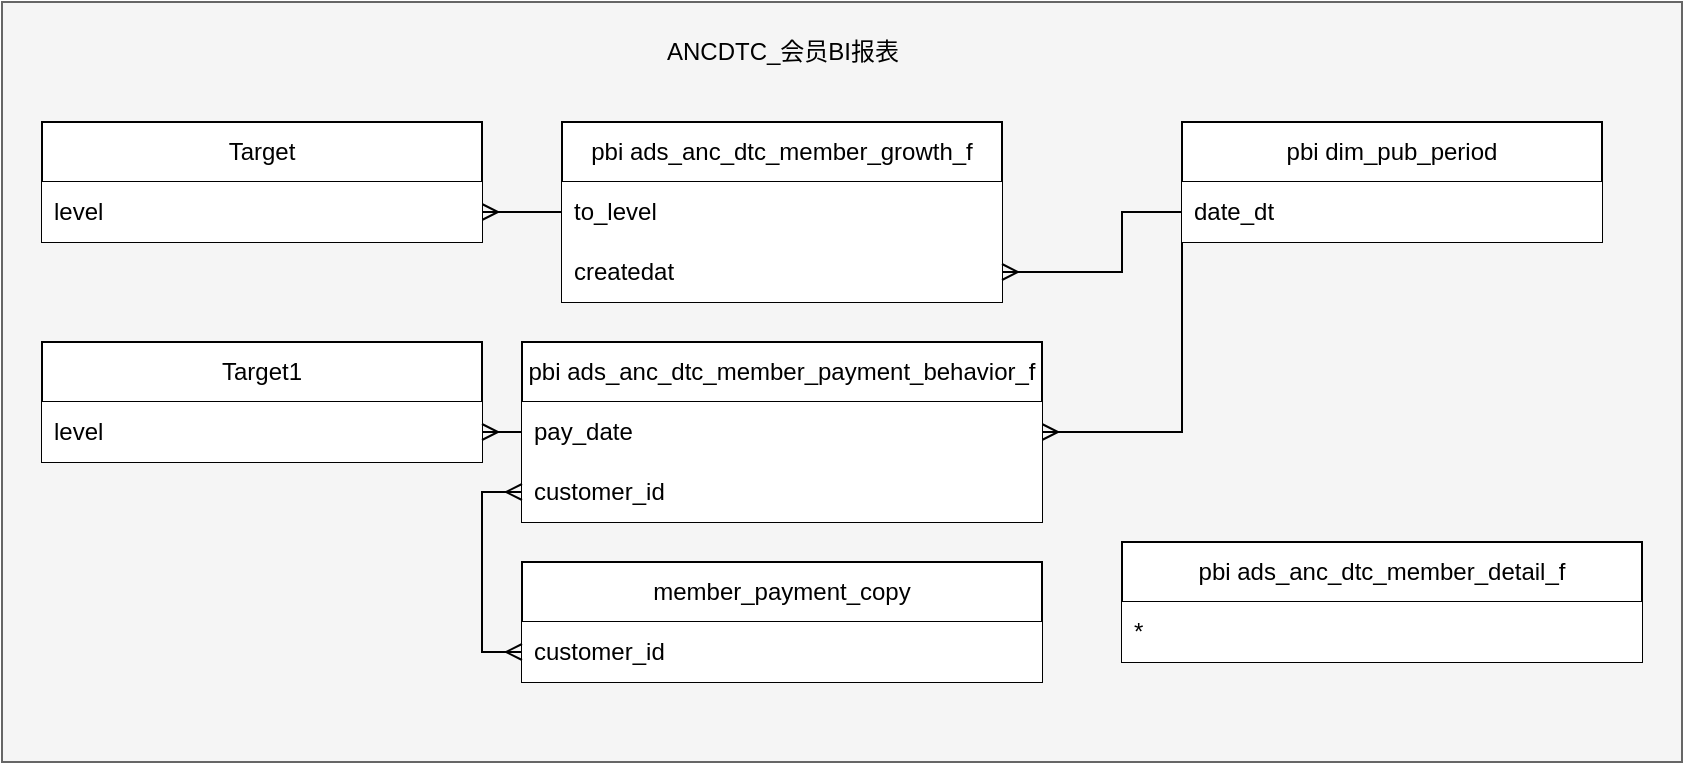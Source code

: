 <mxfile version="22.1.11" type="github">
  <diagram name="第 1 页" id="PPGM_jvPmuT8LZWkXBkn">
    <mxGraphModel dx="1763" dy="474" grid="1" gridSize="10" guides="1" tooltips="1" connect="1" arrows="1" fold="1" page="1" pageScale="1" pageWidth="827" pageHeight="1169" math="0" shadow="0">
      <root>
        <mxCell id="0" />
        <mxCell id="1" parent="0" />
        <mxCell id="_I4gQ5q0O5wpezI2B0FQ-1" value="" style="rounded=0;whiteSpace=wrap;html=1;fillColor=#f5f5f5;fontColor=#333333;strokeColor=#666666;" vertex="1" parent="1">
          <mxGeometry x="-30" y="70" width="840" height="380" as="geometry" />
        </mxCell>
        <mxCell id="_I4gQ5q0O5wpezI2B0FQ-19" style="edgeStyle=orthogonalEdgeStyle;rounded=0;orthogonalLoop=1;jettySize=auto;html=1;exitX=0;exitY=0.5;exitDx=0;exitDy=0;entryX=1;entryY=0.75;entryDx=0;entryDy=0;endArrow=ERmany;endFill=0;" edge="1" parent="1" source="_I4gQ5q0O5wpezI2B0FQ-2" target="_I4gQ5q0O5wpezI2B0FQ-15">
          <mxGeometry relative="1" as="geometry" />
        </mxCell>
        <mxCell id="_I4gQ5q0O5wpezI2B0FQ-2" value="pbi ads_anc_dtc_member_growth_f" style="swimlane;fontStyle=0;childLayout=stackLayout;horizontal=1;startSize=30;horizontalStack=0;resizeParent=1;resizeParentMax=0;resizeLast=0;collapsible=1;marginBottom=0;whiteSpace=wrap;html=1;" vertex="1" parent="1">
          <mxGeometry x="250" y="130" width="220" height="90" as="geometry" />
        </mxCell>
        <mxCell id="_I4gQ5q0O5wpezI2B0FQ-17" value="to_level" style="text;strokeColor=none;fillColor=default;align=left;verticalAlign=middle;spacingLeft=4;spacingRight=4;overflow=hidden;points=[[0,0.5],[1,0.5]];portConstraint=eastwest;rotatable=0;whiteSpace=wrap;html=1;" vertex="1" parent="_I4gQ5q0O5wpezI2B0FQ-2">
          <mxGeometry y="30" width="220" height="30" as="geometry" />
        </mxCell>
        <mxCell id="_I4gQ5q0O5wpezI2B0FQ-3" value="createdat" style="text;strokeColor=none;fillColor=default;align=left;verticalAlign=middle;spacingLeft=4;spacingRight=4;overflow=hidden;points=[[0,0.5],[1,0.5]];portConstraint=eastwest;rotatable=0;whiteSpace=wrap;html=1;" vertex="1" parent="_I4gQ5q0O5wpezI2B0FQ-2">
          <mxGeometry y="60" width="220" height="30" as="geometry" />
        </mxCell>
        <mxCell id="_I4gQ5q0O5wpezI2B0FQ-5" style="edgeStyle=orthogonalEdgeStyle;rounded=0;orthogonalLoop=1;jettySize=auto;html=1;exitX=0;exitY=1;exitDx=0;exitDy=0;entryX=1;entryY=0.5;entryDx=0;entryDy=0;endArrow=ERmany;endFill=0;" edge="1" parent="1" source="_I4gQ5q0O5wpezI2B0FQ-6" target="_I4gQ5q0O5wpezI2B0FQ-12">
          <mxGeometry relative="1" as="geometry" />
        </mxCell>
        <mxCell id="_I4gQ5q0O5wpezI2B0FQ-6" value="pbi dim_pub_period" style="swimlane;fontStyle=0;childLayout=stackLayout;horizontal=1;startSize=30;horizontalStack=0;resizeParent=1;resizeParentMax=0;resizeLast=0;collapsible=1;marginBottom=0;whiteSpace=wrap;html=1;" vertex="1" parent="1">
          <mxGeometry x="560" y="130" width="210" height="60" as="geometry" />
        </mxCell>
        <mxCell id="_I4gQ5q0O5wpezI2B0FQ-7" value="date_dt" style="text;align=left;verticalAlign=middle;spacingLeft=4;spacingRight=4;overflow=hidden;points=[[0,0.5],[1,0.5]];portConstraint=eastwest;rotatable=0;whiteSpace=wrap;html=1;fillColor=default;" vertex="1" parent="_I4gQ5q0O5wpezI2B0FQ-6">
          <mxGeometry y="30" width="210" height="30" as="geometry" />
        </mxCell>
        <mxCell id="_I4gQ5q0O5wpezI2B0FQ-8" style="edgeStyle=orthogonalEdgeStyle;rounded=0;orthogonalLoop=1;jettySize=auto;html=1;exitX=0;exitY=0.5;exitDx=0;exitDy=0;entryX=1;entryY=0.5;entryDx=0;entryDy=0;endArrow=ERmany;endFill=0;" edge="1" parent="1" source="_I4gQ5q0O5wpezI2B0FQ-7">
          <mxGeometry relative="1" as="geometry">
            <Array as="points">
              <mxPoint x="530" y="205" />
            </Array>
            <mxPoint x="470" y="205" as="targetPoint" />
          </mxGeometry>
        </mxCell>
        <mxCell id="_I4gQ5q0O5wpezI2B0FQ-9" value="ANCDTC_会员BI报表" style="text;html=1;strokeColor=none;fillColor=none;align=center;verticalAlign=middle;whiteSpace=wrap;rounded=0;" vertex="1" parent="1">
          <mxGeometry x="293.5" y="80" width="133" height="30" as="geometry" />
        </mxCell>
        <mxCell id="_I4gQ5q0O5wpezI2B0FQ-11" value="pbi ads_anc_dtc_member_payment_behavior_f" style="swimlane;fontStyle=0;childLayout=stackLayout;horizontal=1;startSize=30;horizontalStack=0;resizeParent=1;resizeParentMax=0;resizeLast=0;collapsible=1;marginBottom=0;whiteSpace=wrap;html=1;" vertex="1" parent="1">
          <mxGeometry x="230" y="240" width="260" height="90" as="geometry" />
        </mxCell>
        <mxCell id="_I4gQ5q0O5wpezI2B0FQ-12" value="pay_date" style="text;strokeColor=none;fillColor=default;align=left;verticalAlign=middle;spacingLeft=4;spacingRight=4;overflow=hidden;points=[[0,0.5],[1,0.5]];portConstraint=eastwest;rotatable=0;whiteSpace=wrap;html=1;" vertex="1" parent="_I4gQ5q0O5wpezI2B0FQ-11">
          <mxGeometry y="30" width="260" height="30" as="geometry" />
        </mxCell>
        <mxCell id="_I4gQ5q0O5wpezI2B0FQ-25" value="customer_id" style="text;strokeColor=none;fillColor=default;align=left;verticalAlign=middle;spacingLeft=4;spacingRight=4;overflow=hidden;points=[[0,0.5],[1,0.5]];portConstraint=eastwest;rotatable=0;whiteSpace=wrap;html=1;" vertex="1" parent="_I4gQ5q0O5wpezI2B0FQ-11">
          <mxGeometry y="60" width="260" height="30" as="geometry" />
        </mxCell>
        <mxCell id="_I4gQ5q0O5wpezI2B0FQ-15" value="Target" style="swimlane;fontStyle=0;childLayout=stackLayout;horizontal=1;startSize=30;horizontalStack=0;resizeParent=1;resizeParentMax=0;resizeLast=0;collapsible=1;marginBottom=0;whiteSpace=wrap;html=1;" vertex="1" parent="1">
          <mxGeometry x="-10" y="130" width="220" height="60" as="geometry" />
        </mxCell>
        <mxCell id="_I4gQ5q0O5wpezI2B0FQ-16" value="level" style="text;strokeColor=none;fillColor=default;align=left;verticalAlign=middle;spacingLeft=4;spacingRight=4;overflow=hidden;points=[[0,0.5],[1,0.5]];portConstraint=eastwest;rotatable=0;whiteSpace=wrap;html=1;" vertex="1" parent="_I4gQ5q0O5wpezI2B0FQ-15">
          <mxGeometry y="30" width="220" height="30" as="geometry" />
        </mxCell>
        <mxCell id="_I4gQ5q0O5wpezI2B0FQ-20" value="Target1" style="swimlane;fontStyle=0;childLayout=stackLayout;horizontal=1;startSize=30;horizontalStack=0;resizeParent=1;resizeParentMax=0;resizeLast=0;collapsible=1;marginBottom=0;whiteSpace=wrap;html=1;" vertex="1" parent="1">
          <mxGeometry x="-10" y="240" width="220" height="60" as="geometry" />
        </mxCell>
        <mxCell id="_I4gQ5q0O5wpezI2B0FQ-21" value="level" style="text;strokeColor=none;fillColor=default;align=left;verticalAlign=middle;spacingLeft=4;spacingRight=4;overflow=hidden;points=[[0,0.5],[1,0.5]];portConstraint=eastwest;rotatable=0;whiteSpace=wrap;html=1;" vertex="1" parent="_I4gQ5q0O5wpezI2B0FQ-20">
          <mxGeometry y="30" width="220" height="30" as="geometry" />
        </mxCell>
        <mxCell id="_I4gQ5q0O5wpezI2B0FQ-22" style="edgeStyle=orthogonalEdgeStyle;rounded=0;orthogonalLoop=1;jettySize=auto;html=1;exitX=0;exitY=0.5;exitDx=0;exitDy=0;entryX=1;entryY=0.75;entryDx=0;entryDy=0;endArrow=ERmany;endFill=0;" edge="1" parent="1" source="_I4gQ5q0O5wpezI2B0FQ-12" target="_I4gQ5q0O5wpezI2B0FQ-20">
          <mxGeometry relative="1" as="geometry" />
        </mxCell>
        <mxCell id="_I4gQ5q0O5wpezI2B0FQ-23" value="member_payment_copy" style="swimlane;fontStyle=0;childLayout=stackLayout;horizontal=1;startSize=30;horizontalStack=0;resizeParent=1;resizeParentMax=0;resizeLast=0;collapsible=1;marginBottom=0;whiteSpace=wrap;html=1;" vertex="1" parent="1">
          <mxGeometry x="230" y="350" width="260" height="60" as="geometry" />
        </mxCell>
        <mxCell id="_I4gQ5q0O5wpezI2B0FQ-24" value="customer_id" style="text;strokeColor=none;fillColor=default;align=left;verticalAlign=middle;spacingLeft=4;spacingRight=4;overflow=hidden;points=[[0,0.5],[1,0.5]];portConstraint=eastwest;rotatable=0;whiteSpace=wrap;html=1;" vertex="1" parent="_I4gQ5q0O5wpezI2B0FQ-23">
          <mxGeometry y="30" width="260" height="30" as="geometry" />
        </mxCell>
        <mxCell id="_I4gQ5q0O5wpezI2B0FQ-26" style="rounded=0;orthogonalLoop=1;jettySize=auto;html=1;exitX=0;exitY=0.5;exitDx=0;exitDy=0;entryX=0;entryY=0.5;entryDx=0;entryDy=0;edgeStyle=orthogonalEdgeStyle;endArrow=ERmany;endFill=0;startArrow=ERmany;startFill=0;" edge="1" parent="1" source="_I4gQ5q0O5wpezI2B0FQ-25" target="_I4gQ5q0O5wpezI2B0FQ-24">
          <mxGeometry relative="1" as="geometry" />
        </mxCell>
        <mxCell id="_I4gQ5q0O5wpezI2B0FQ-27" value="pbi ads_anc_dtc_member_detail_f" style="swimlane;fontStyle=0;childLayout=stackLayout;horizontal=1;startSize=30;horizontalStack=0;resizeParent=1;resizeParentMax=0;resizeLast=0;collapsible=1;marginBottom=0;whiteSpace=wrap;html=1;" vertex="1" parent="1">
          <mxGeometry x="530" y="340" width="260" height="60" as="geometry" />
        </mxCell>
        <mxCell id="_I4gQ5q0O5wpezI2B0FQ-28" value="*" style="text;strokeColor=none;fillColor=default;align=left;verticalAlign=middle;spacingLeft=4;spacingRight=4;overflow=hidden;points=[[0,0.5],[1,0.5]];portConstraint=eastwest;rotatable=0;whiteSpace=wrap;html=1;" vertex="1" parent="_I4gQ5q0O5wpezI2B0FQ-27">
          <mxGeometry y="30" width="260" height="30" as="geometry" />
        </mxCell>
      </root>
    </mxGraphModel>
  </diagram>
</mxfile>
